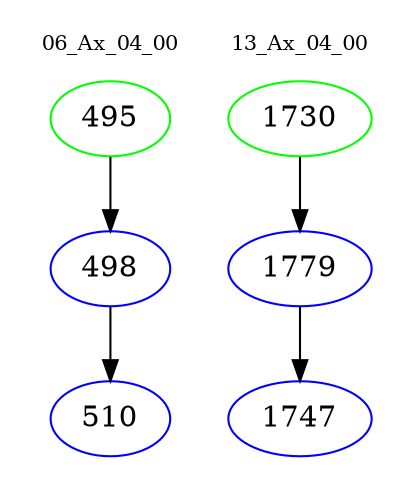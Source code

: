 digraph{
subgraph cluster_0 {
color = white
label = "06_Ax_04_00";
fontsize=10;
T0_495 [label="495", color="green"]
T0_495 -> T0_498 [color="black"]
T0_498 [label="498", color="blue"]
T0_498 -> T0_510 [color="black"]
T0_510 [label="510", color="blue"]
}
subgraph cluster_1 {
color = white
label = "13_Ax_04_00";
fontsize=10;
T1_1730 [label="1730", color="green"]
T1_1730 -> T1_1779 [color="black"]
T1_1779 [label="1779", color="blue"]
T1_1779 -> T1_1747 [color="black"]
T1_1747 [label="1747", color="blue"]
}
}
